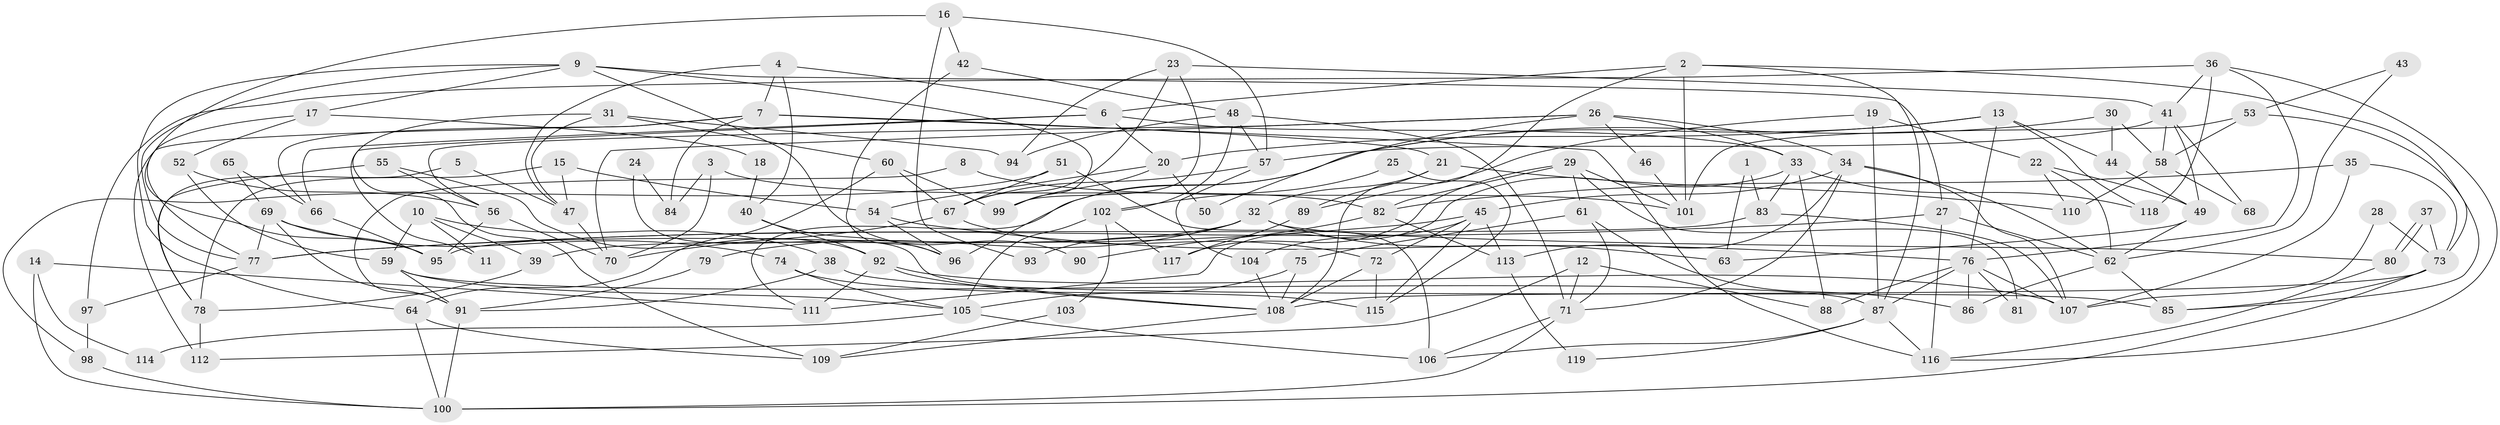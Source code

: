 // Generated by graph-tools (version 1.1) at 2025/52/03/09/25 04:52:14]
// undirected, 119 vertices, 238 edges
graph export_dot {
graph [start="1"]
  node [color=gray90,style=filled];
  1;
  2;
  3;
  4;
  5;
  6;
  7;
  8;
  9;
  10;
  11;
  12;
  13;
  14;
  15;
  16;
  17;
  18;
  19;
  20;
  21;
  22;
  23;
  24;
  25;
  26;
  27;
  28;
  29;
  30;
  31;
  32;
  33;
  34;
  35;
  36;
  37;
  38;
  39;
  40;
  41;
  42;
  43;
  44;
  45;
  46;
  47;
  48;
  49;
  50;
  51;
  52;
  53;
  54;
  55;
  56;
  57;
  58;
  59;
  60;
  61;
  62;
  63;
  64;
  65;
  66;
  67;
  68;
  69;
  70;
  71;
  72;
  73;
  74;
  75;
  76;
  77;
  78;
  79;
  80;
  81;
  82;
  83;
  84;
  85;
  86;
  87;
  88;
  89;
  90;
  91;
  92;
  93;
  94;
  95;
  96;
  97;
  98;
  99;
  100;
  101;
  102;
  103;
  104;
  105;
  106;
  107;
  108;
  109;
  110;
  111;
  112;
  113;
  114;
  115;
  116;
  117;
  118;
  119;
  1 -- 83;
  1 -- 63;
  2 -- 6;
  2 -- 108;
  2 -- 73;
  2 -- 87;
  2 -- 101;
  3 -- 70;
  3 -- 82;
  3 -- 84;
  4 -- 40;
  4 -- 7;
  4 -- 6;
  4 -- 47;
  5 -- 47;
  5 -- 78;
  6 -- 20;
  6 -- 11;
  6 -- 33;
  6 -- 66;
  7 -- 66;
  7 -- 116;
  7 -- 21;
  7 -- 84;
  7 -- 112;
  8 -- 101;
  8 -- 91;
  9 -- 64;
  9 -- 27;
  9 -- 17;
  9 -- 77;
  9 -- 90;
  9 -- 99;
  10 -- 59;
  10 -- 38;
  10 -- 11;
  10 -- 39;
  12 -- 88;
  12 -- 71;
  12 -- 112;
  13 -- 76;
  13 -- 20;
  13 -- 44;
  13 -- 96;
  13 -- 118;
  14 -- 100;
  14 -- 111;
  14 -- 114;
  15 -- 78;
  15 -- 54;
  15 -- 47;
  16 -- 57;
  16 -- 95;
  16 -- 42;
  16 -- 93;
  17 -- 52;
  17 -- 18;
  17 -- 77;
  18 -- 40;
  19 -- 22;
  19 -- 87;
  19 -- 89;
  20 -- 99;
  20 -- 54;
  20 -- 50;
  21 -- 32;
  21 -- 89;
  21 -- 110;
  22 -- 49;
  22 -- 62;
  22 -- 110;
  23 -- 94;
  23 -- 67;
  23 -- 41;
  23 -- 99;
  24 -- 108;
  24 -- 84;
  25 -- 102;
  25 -- 115;
  26 -- 34;
  26 -- 33;
  26 -- 46;
  26 -- 50;
  26 -- 56;
  26 -- 70;
  27 -- 77;
  27 -- 62;
  27 -- 116;
  28 -- 107;
  28 -- 73;
  29 -- 117;
  29 -- 82;
  29 -- 61;
  29 -- 81;
  29 -- 101;
  30 -- 58;
  30 -- 44;
  30 -- 111;
  31 -- 60;
  31 -- 47;
  31 -- 94;
  31 -- 109;
  32 -- 80;
  32 -- 39;
  32 -- 63;
  32 -- 79;
  32 -- 93;
  33 -- 118;
  33 -- 83;
  33 -- 88;
  33 -- 111;
  34 -- 71;
  34 -- 107;
  34 -- 45;
  34 -- 62;
  34 -- 113;
  35 -- 107;
  35 -- 73;
  35 -- 82;
  36 -- 76;
  36 -- 97;
  36 -- 41;
  36 -- 116;
  36 -- 118;
  37 -- 73;
  37 -- 80;
  37 -- 80;
  38 -- 91;
  38 -- 85;
  39 -- 78;
  40 -- 92;
  40 -- 96;
  41 -- 49;
  41 -- 57;
  41 -- 58;
  41 -- 68;
  42 -- 48;
  42 -- 96;
  43 -- 62;
  43 -- 53;
  44 -- 49;
  45 -- 77;
  45 -- 72;
  45 -- 104;
  45 -- 113;
  45 -- 115;
  46 -- 101;
  47 -- 70;
  48 -- 57;
  48 -- 71;
  48 -- 94;
  48 -- 102;
  49 -- 62;
  49 -- 63;
  51 -- 67;
  51 -- 106;
  51 -- 98;
  52 -- 59;
  52 -- 56;
  53 -- 58;
  53 -- 101;
  53 -- 85;
  54 -- 76;
  54 -- 96;
  55 -- 56;
  55 -- 92;
  55 -- 78;
  56 -- 70;
  56 -- 95;
  57 -- 104;
  57 -- 67;
  58 -- 110;
  58 -- 68;
  59 -- 87;
  59 -- 91;
  59 -- 105;
  60 -- 67;
  60 -- 99;
  60 -- 64;
  61 -- 86;
  61 -- 71;
  61 -- 75;
  62 -- 85;
  62 -- 86;
  64 -- 109;
  64 -- 100;
  65 -- 69;
  65 -- 66;
  66 -- 95;
  67 -- 70;
  67 -- 72;
  69 -- 77;
  69 -- 74;
  69 -- 91;
  69 -- 95;
  71 -- 106;
  71 -- 100;
  72 -- 108;
  72 -- 115;
  73 -- 100;
  73 -- 85;
  73 -- 108;
  74 -- 115;
  74 -- 105;
  75 -- 108;
  75 -- 105;
  76 -- 107;
  76 -- 87;
  76 -- 81;
  76 -- 86;
  76 -- 88;
  77 -- 97;
  78 -- 112;
  79 -- 91;
  80 -- 116;
  82 -- 113;
  82 -- 90;
  83 -- 95;
  83 -- 107;
  87 -- 116;
  87 -- 106;
  87 -- 119;
  89 -- 117;
  91 -- 100;
  92 -- 108;
  92 -- 111;
  92 -- 107;
  97 -- 98;
  98 -- 100;
  102 -- 105;
  102 -- 103;
  102 -- 117;
  103 -- 109;
  104 -- 108;
  105 -- 106;
  105 -- 114;
  108 -- 109;
  113 -- 119;
}
